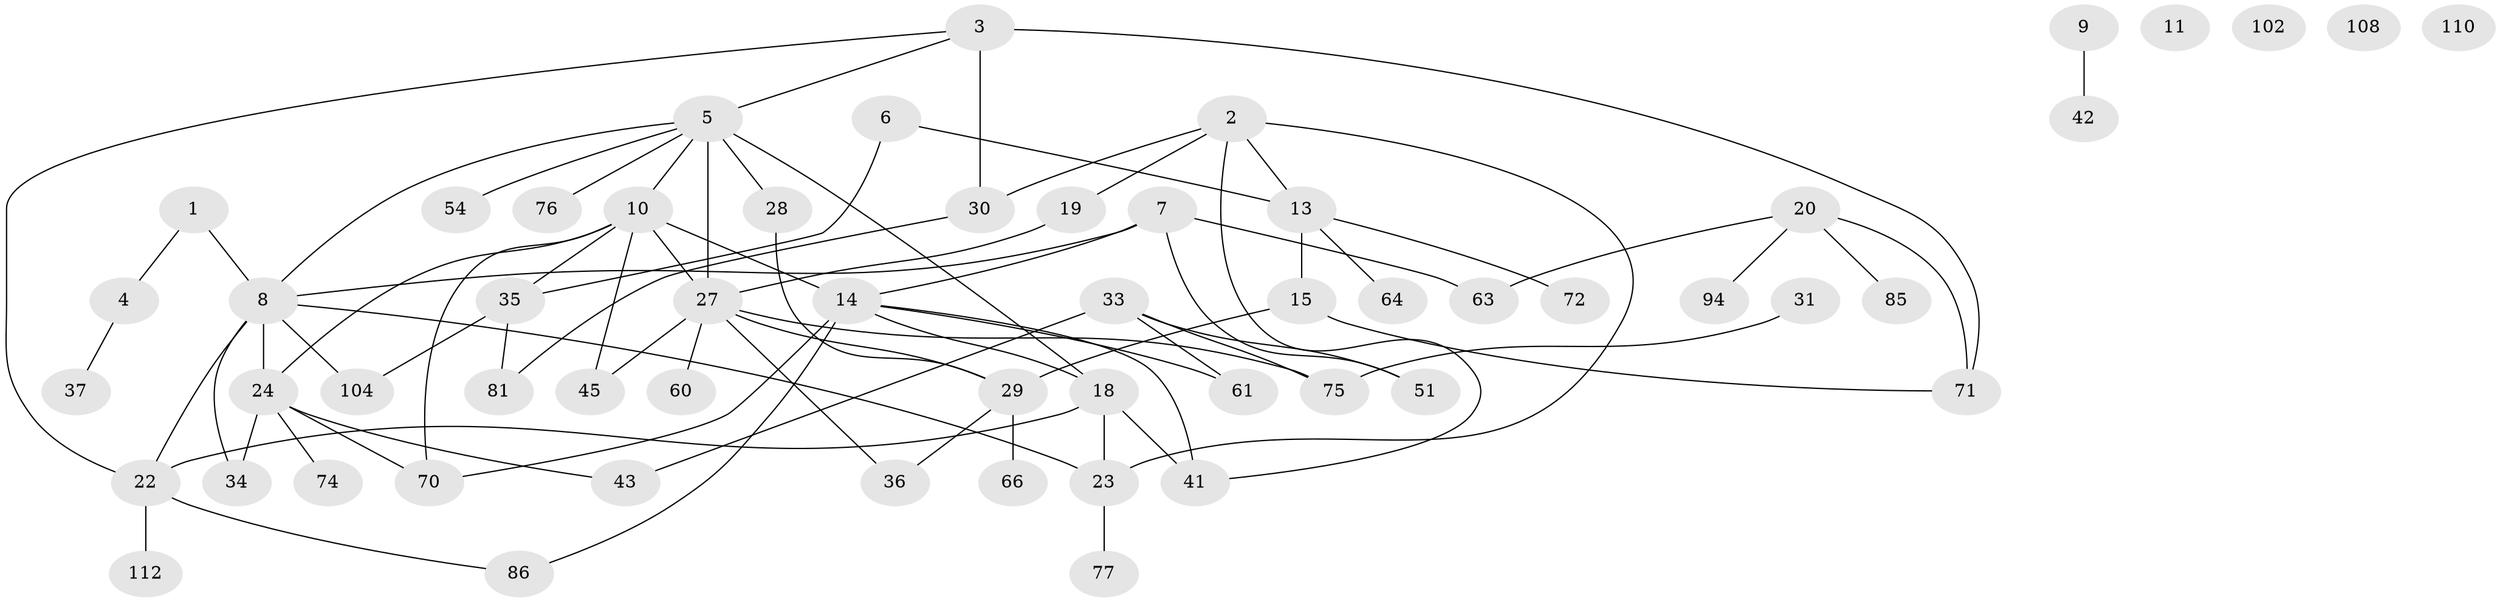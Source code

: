 // original degree distribution, {2: 0.2982456140350877, 3: 0.2543859649122807, 1: 0.21052631578947367, 4: 0.14035087719298245, 5: 0.043859649122807015, 0: 0.03508771929824561, 6: 0.017543859649122806}
// Generated by graph-tools (version 1.1) at 2025/12/03/09/25 04:12:58]
// undirected, 57 vertices, 78 edges
graph export_dot {
graph [start="1"]
  node [color=gray90,style=filled];
  1 [super="+98"];
  2 [super="+79"];
  3 [super="+16"];
  4 [super="+39"];
  5 [super="+59+48+25"];
  6 [super="+97"];
  7 [super="+57+50+73"];
  8 [super="+17+49+95"];
  9;
  10 [super="+62+93+87+12"];
  11;
  13 [super="+21+38+55"];
  14 [super="+44+26"];
  15 [super="+100+67"];
  18 [super="+52+111+40"];
  19 [super="+78"];
  20 [super="+80"];
  22 [super="+89"];
  23;
  24 [super="+53"];
  27 [super="+82+101+46"];
  28;
  29 [super="+88"];
  30 [super="+84"];
  31;
  33 [super="+69"];
  34;
  35 [super="+68"];
  36;
  37;
  41 [super="+47"];
  42 [super="+105+65"];
  43;
  45;
  51 [super="+56"];
  54;
  60;
  61;
  63;
  64;
  66;
  70 [super="+90+96"];
  71;
  72;
  74;
  75;
  76;
  77 [super="+107+83"];
  81 [super="+91"];
  85;
  86;
  94;
  102;
  104;
  108;
  110;
  112;
  1 -- 8;
  1 -- 4;
  2 -- 19;
  2 -- 41;
  2 -- 13;
  2 -- 30;
  2 -- 23;
  3 -- 5;
  3 -- 30 [weight=2];
  3 -- 22;
  3 -- 71;
  4 -- 37;
  5 -- 28;
  5 -- 76;
  5 -- 54;
  5 -- 27 [weight=3];
  5 -- 18;
  5 -- 8;
  5 -- 10;
  6 -- 35;
  6 -- 13;
  7 -- 8;
  7 -- 51;
  7 -- 63;
  7 -- 14;
  8 -- 34;
  8 -- 22 [weight=2];
  8 -- 24;
  8 -- 104;
  8 -- 23;
  9 -- 42;
  10 -- 24;
  10 -- 35;
  10 -- 45;
  10 -- 14;
  10 -- 27;
  10 -- 70;
  13 -- 72;
  13 -- 15;
  13 -- 64;
  14 -- 86;
  14 -- 61;
  14 -- 18;
  14 -- 70;
  14 -- 41;
  15 -- 71;
  15 -- 29;
  18 -- 41;
  18 -- 22;
  18 -- 23;
  19 -- 27;
  20 -- 71;
  20 -- 85;
  20 -- 94;
  20 -- 63;
  22 -- 112;
  22 -- 86;
  23 -- 77;
  24 -- 70;
  24 -- 34;
  24 -- 74;
  24 -- 43;
  27 -- 60;
  27 -- 36;
  27 -- 75;
  27 -- 29;
  27 -- 45;
  28 -- 29;
  29 -- 36;
  29 -- 66;
  30 -- 81;
  31 -- 75;
  33 -- 43;
  33 -- 51;
  33 -- 75;
  33 -- 61;
  35 -- 104;
  35 -- 81;
}
